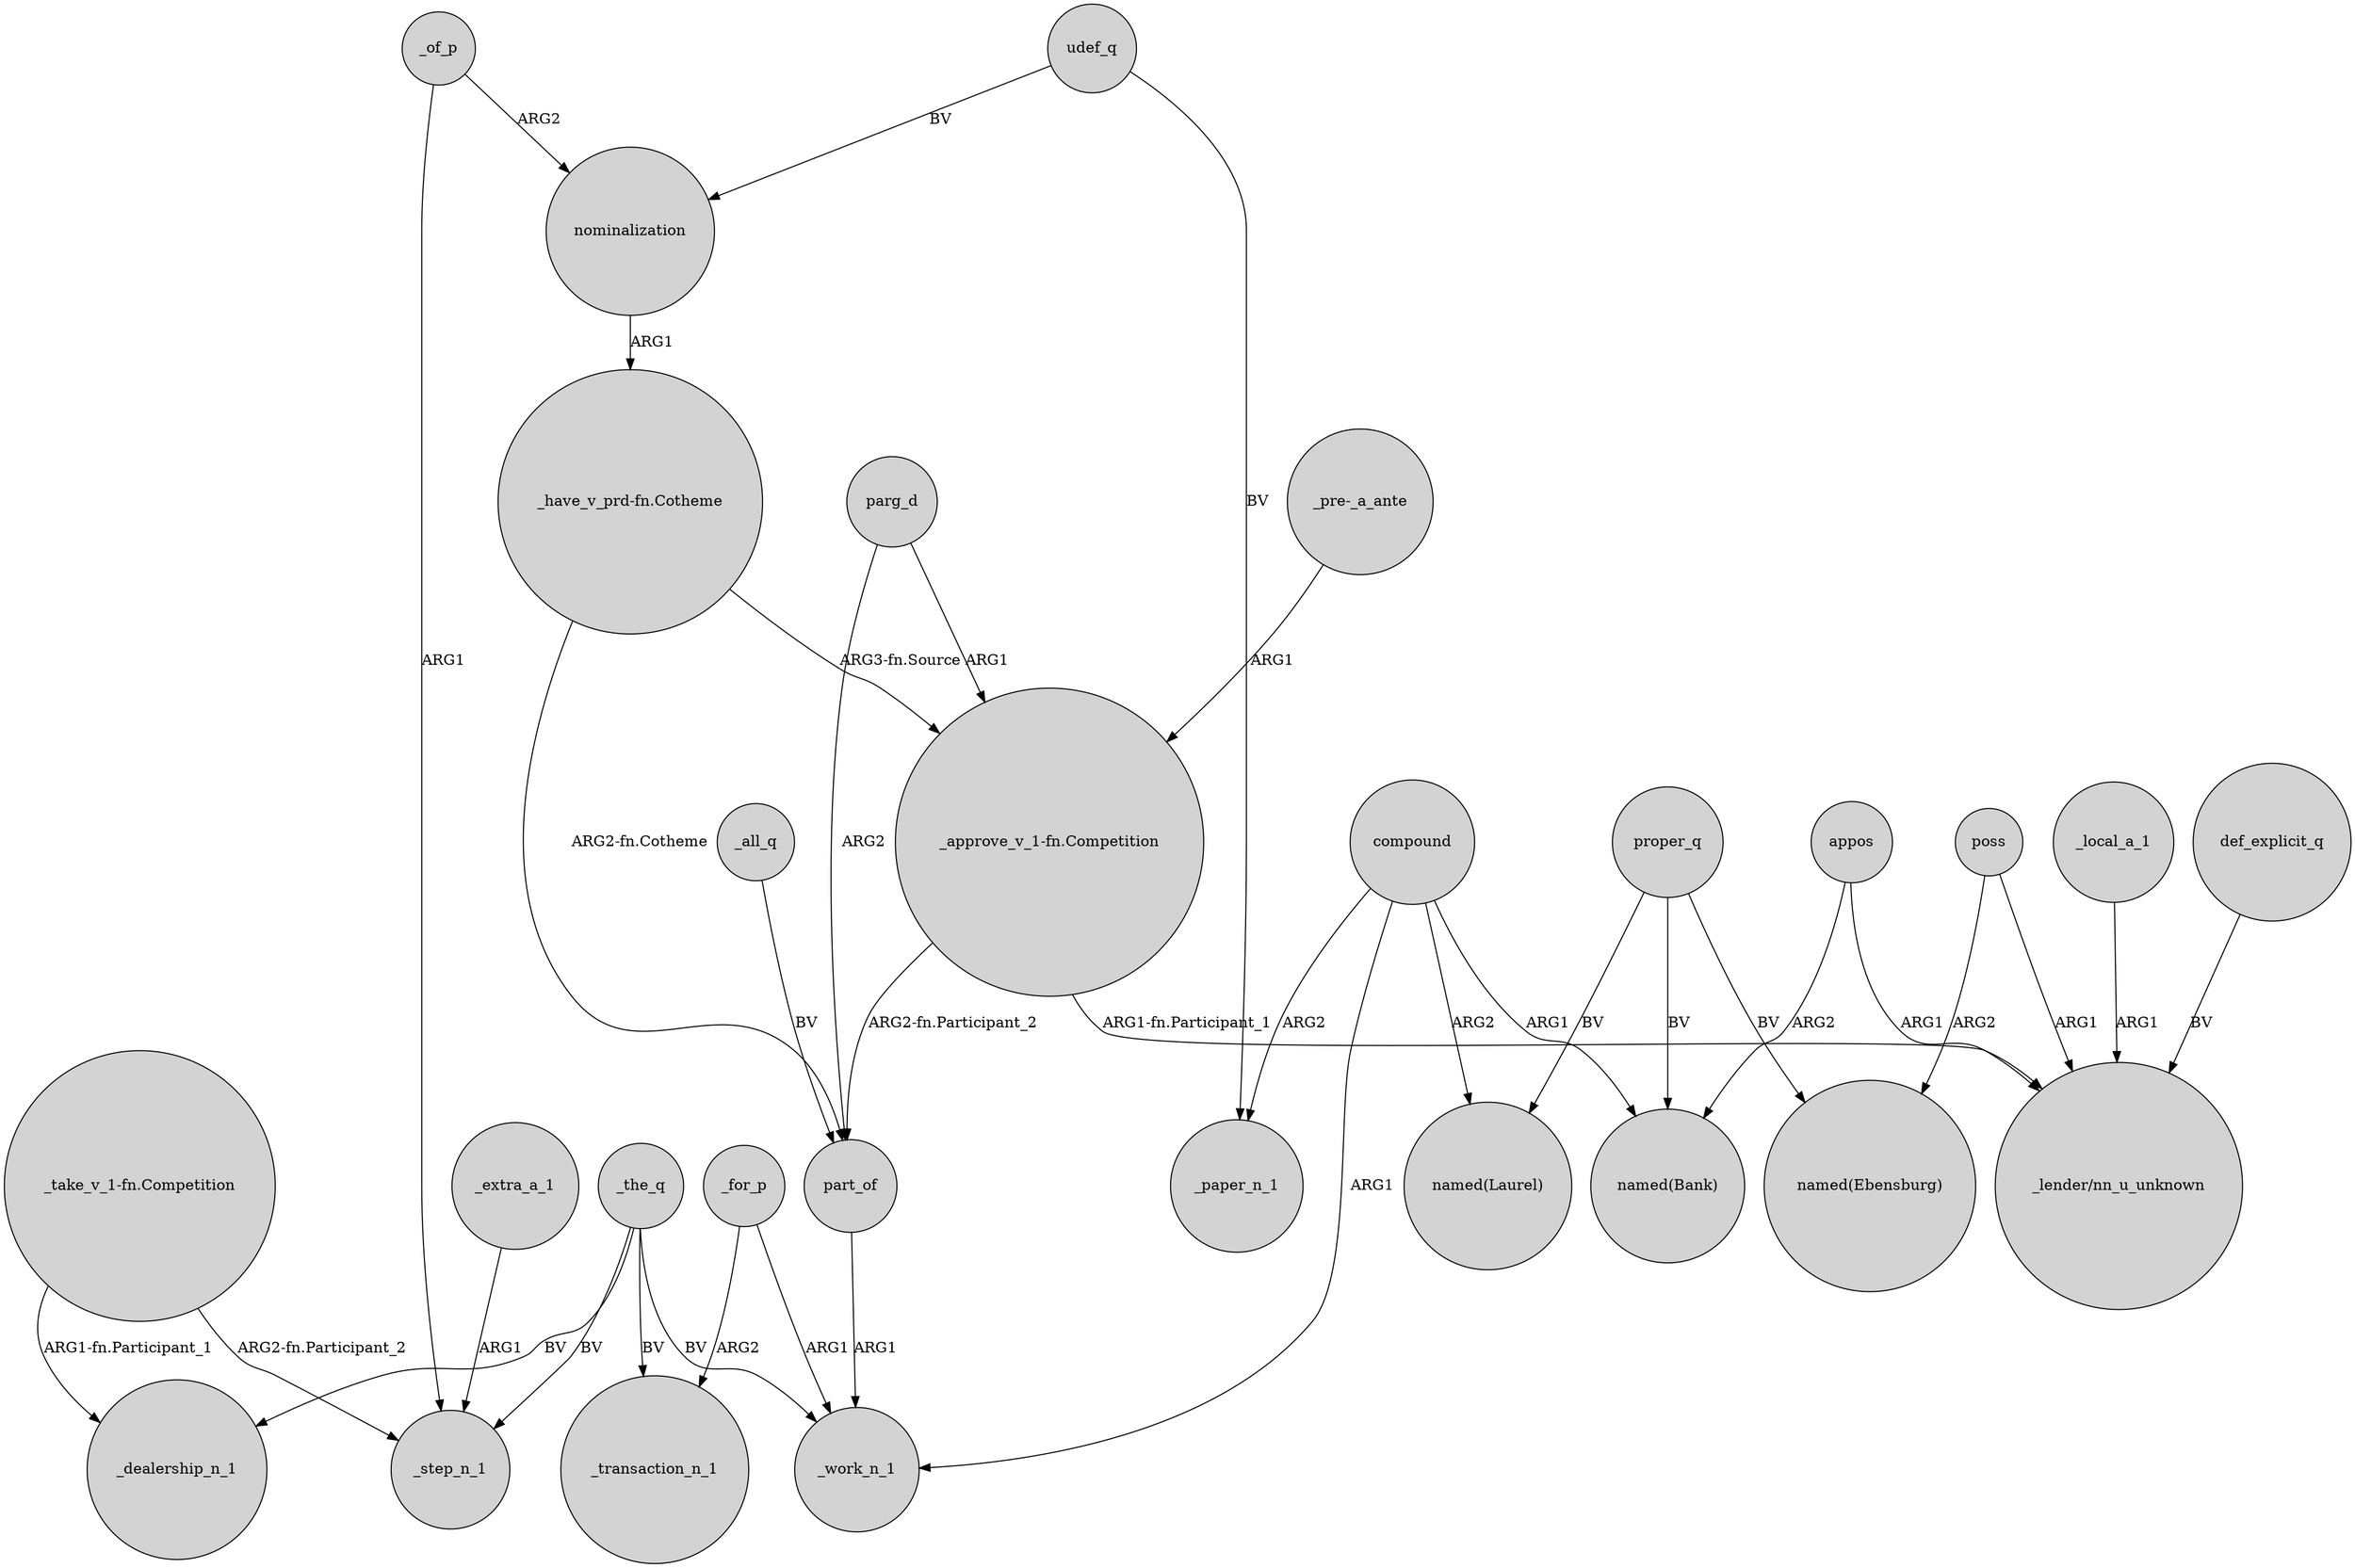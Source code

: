digraph {
	node [shape=circle style=filled]
	_for_p -> _transaction_n_1 [label=ARG2]
	_extra_a_1 -> _step_n_1 [label=ARG1]
	compound -> "named(Laurel)" [label=ARG2]
	"_have_v_prd-fn.Cotheme" -> part_of [label="ARG2-fn.Cotheme"]
	_the_q -> _step_n_1 [label=BV]
	part_of -> _work_n_1 [label=ARG1]
	"_pre-_a_ante" -> "_approve_v_1-fn.Competition" [label=ARG1]
	proper_q -> "named(Laurel)" [label=BV]
	parg_d -> "_approve_v_1-fn.Competition" [label=ARG1]
	"_take_v_1-fn.Competition" -> _step_n_1 [label="ARG2-fn.Participant_2"]
	udef_q -> _paper_n_1 [label=BV]
	compound -> _paper_n_1 [label=ARG2]
	_local_a_1 -> "_lender/nn_u_unknown" [label=ARG1]
	udef_q -> nominalization [label=BV]
	poss -> "named(Ebensburg)" [label=ARG2]
	compound -> "named(Bank)" [label=ARG1]
	_all_q -> part_of [label=BV]
	compound -> _work_n_1 [label=ARG1]
	proper_q -> "named(Ebensburg)" [label=BV]
	parg_d -> part_of [label=ARG2]
	_of_p -> nominalization [label=ARG2]
	_the_q -> _transaction_n_1 [label=BV]
	nominalization -> "_have_v_prd-fn.Cotheme" [label=ARG1]
	def_explicit_q -> "_lender/nn_u_unknown" [label=BV]
	_the_q -> _dealership_n_1 [label=BV]
	_of_p -> _step_n_1 [label=ARG1]
	"_approve_v_1-fn.Competition" -> part_of [label="ARG2-fn.Participant_2"]
	poss -> "_lender/nn_u_unknown" [label=ARG1]
	appos -> "_lender/nn_u_unknown" [label=ARG1]
	"_take_v_1-fn.Competition" -> _dealership_n_1 [label="ARG1-fn.Participant_1"]
	appos -> "named(Bank)" [label=ARG2]
	"_have_v_prd-fn.Cotheme" -> "_approve_v_1-fn.Competition" [label="ARG3-fn.Source"]
	_the_q -> _work_n_1 [label=BV]
	"_approve_v_1-fn.Competition" -> "_lender/nn_u_unknown" [label="ARG1-fn.Participant_1"]
	_for_p -> _work_n_1 [label=ARG1]
	proper_q -> "named(Bank)" [label=BV]
}
